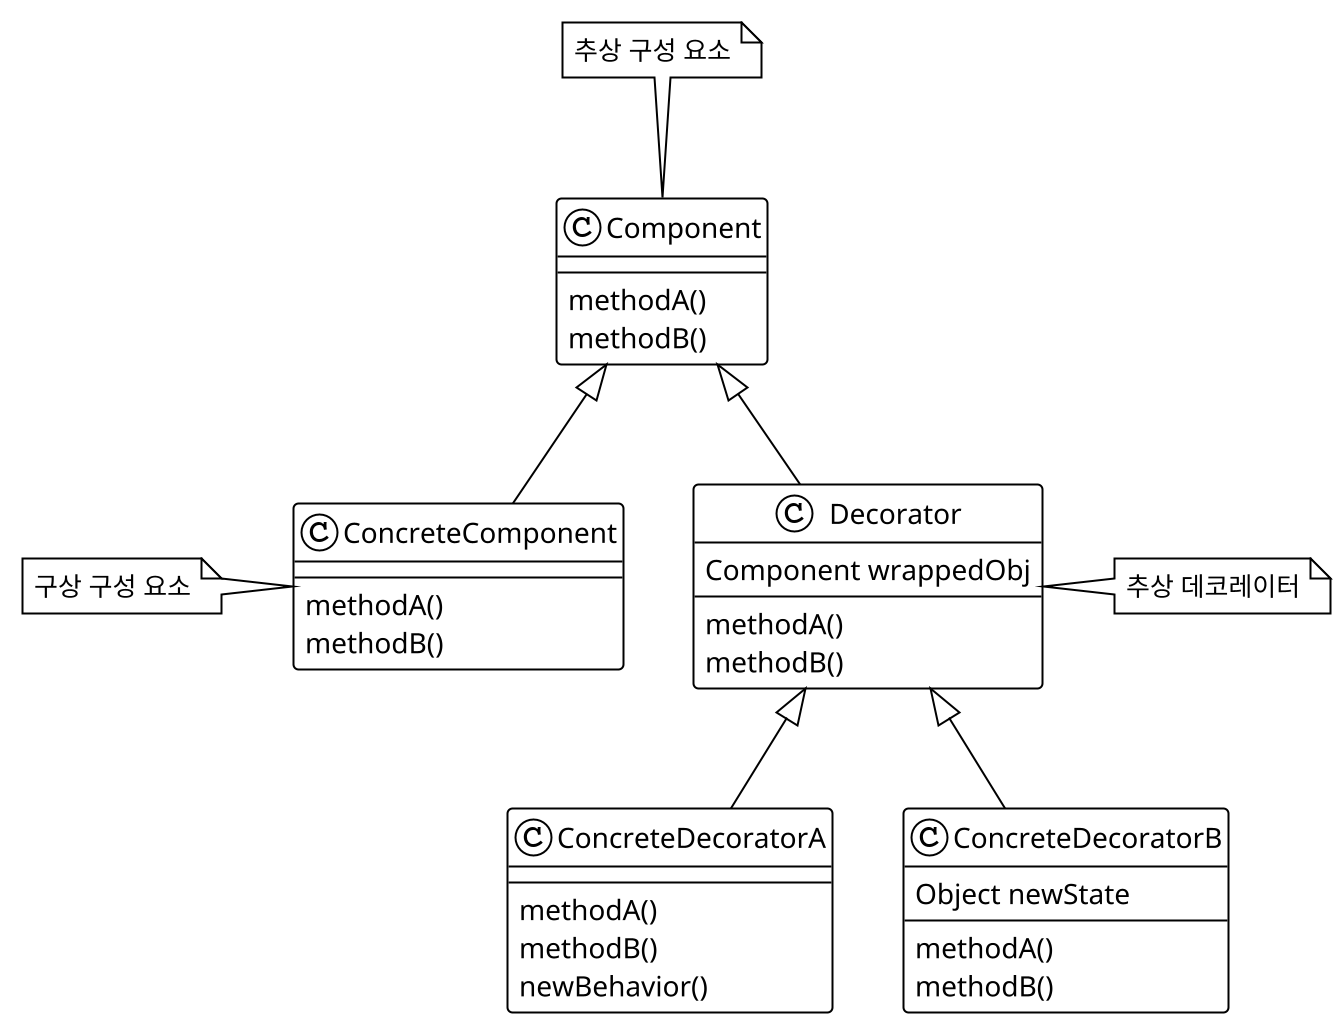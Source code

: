 @startuml Duck

!theme plain
skinparam backgroundColor #FFFFFF
scale 2

class Component {
    methodA()
    methodB()
}

class ConcreteComponent {
    methodA()
    methodB()
}

class Decorator {
    Component wrappedObj
    methodA()
    methodB()
}

class ConcreteDecoratorA {
    methodA()
    methodB()
    newBehavior()
}

class ConcreteDecoratorB {
    Object newState
    methodA()
    methodB()
}

Component <|-- ConcreteComponent
Component <|-- Decorator
Decorator <|-- ConcreteDecoratorA
Decorator <|-- ConcreteDecoratorB

note top of Component
    추상 구성 요소
end note

note left of ConcreteComponent
    구상 구성 요소
end note

note right of Decorator
    추상 데코레이터
end note

@enduml